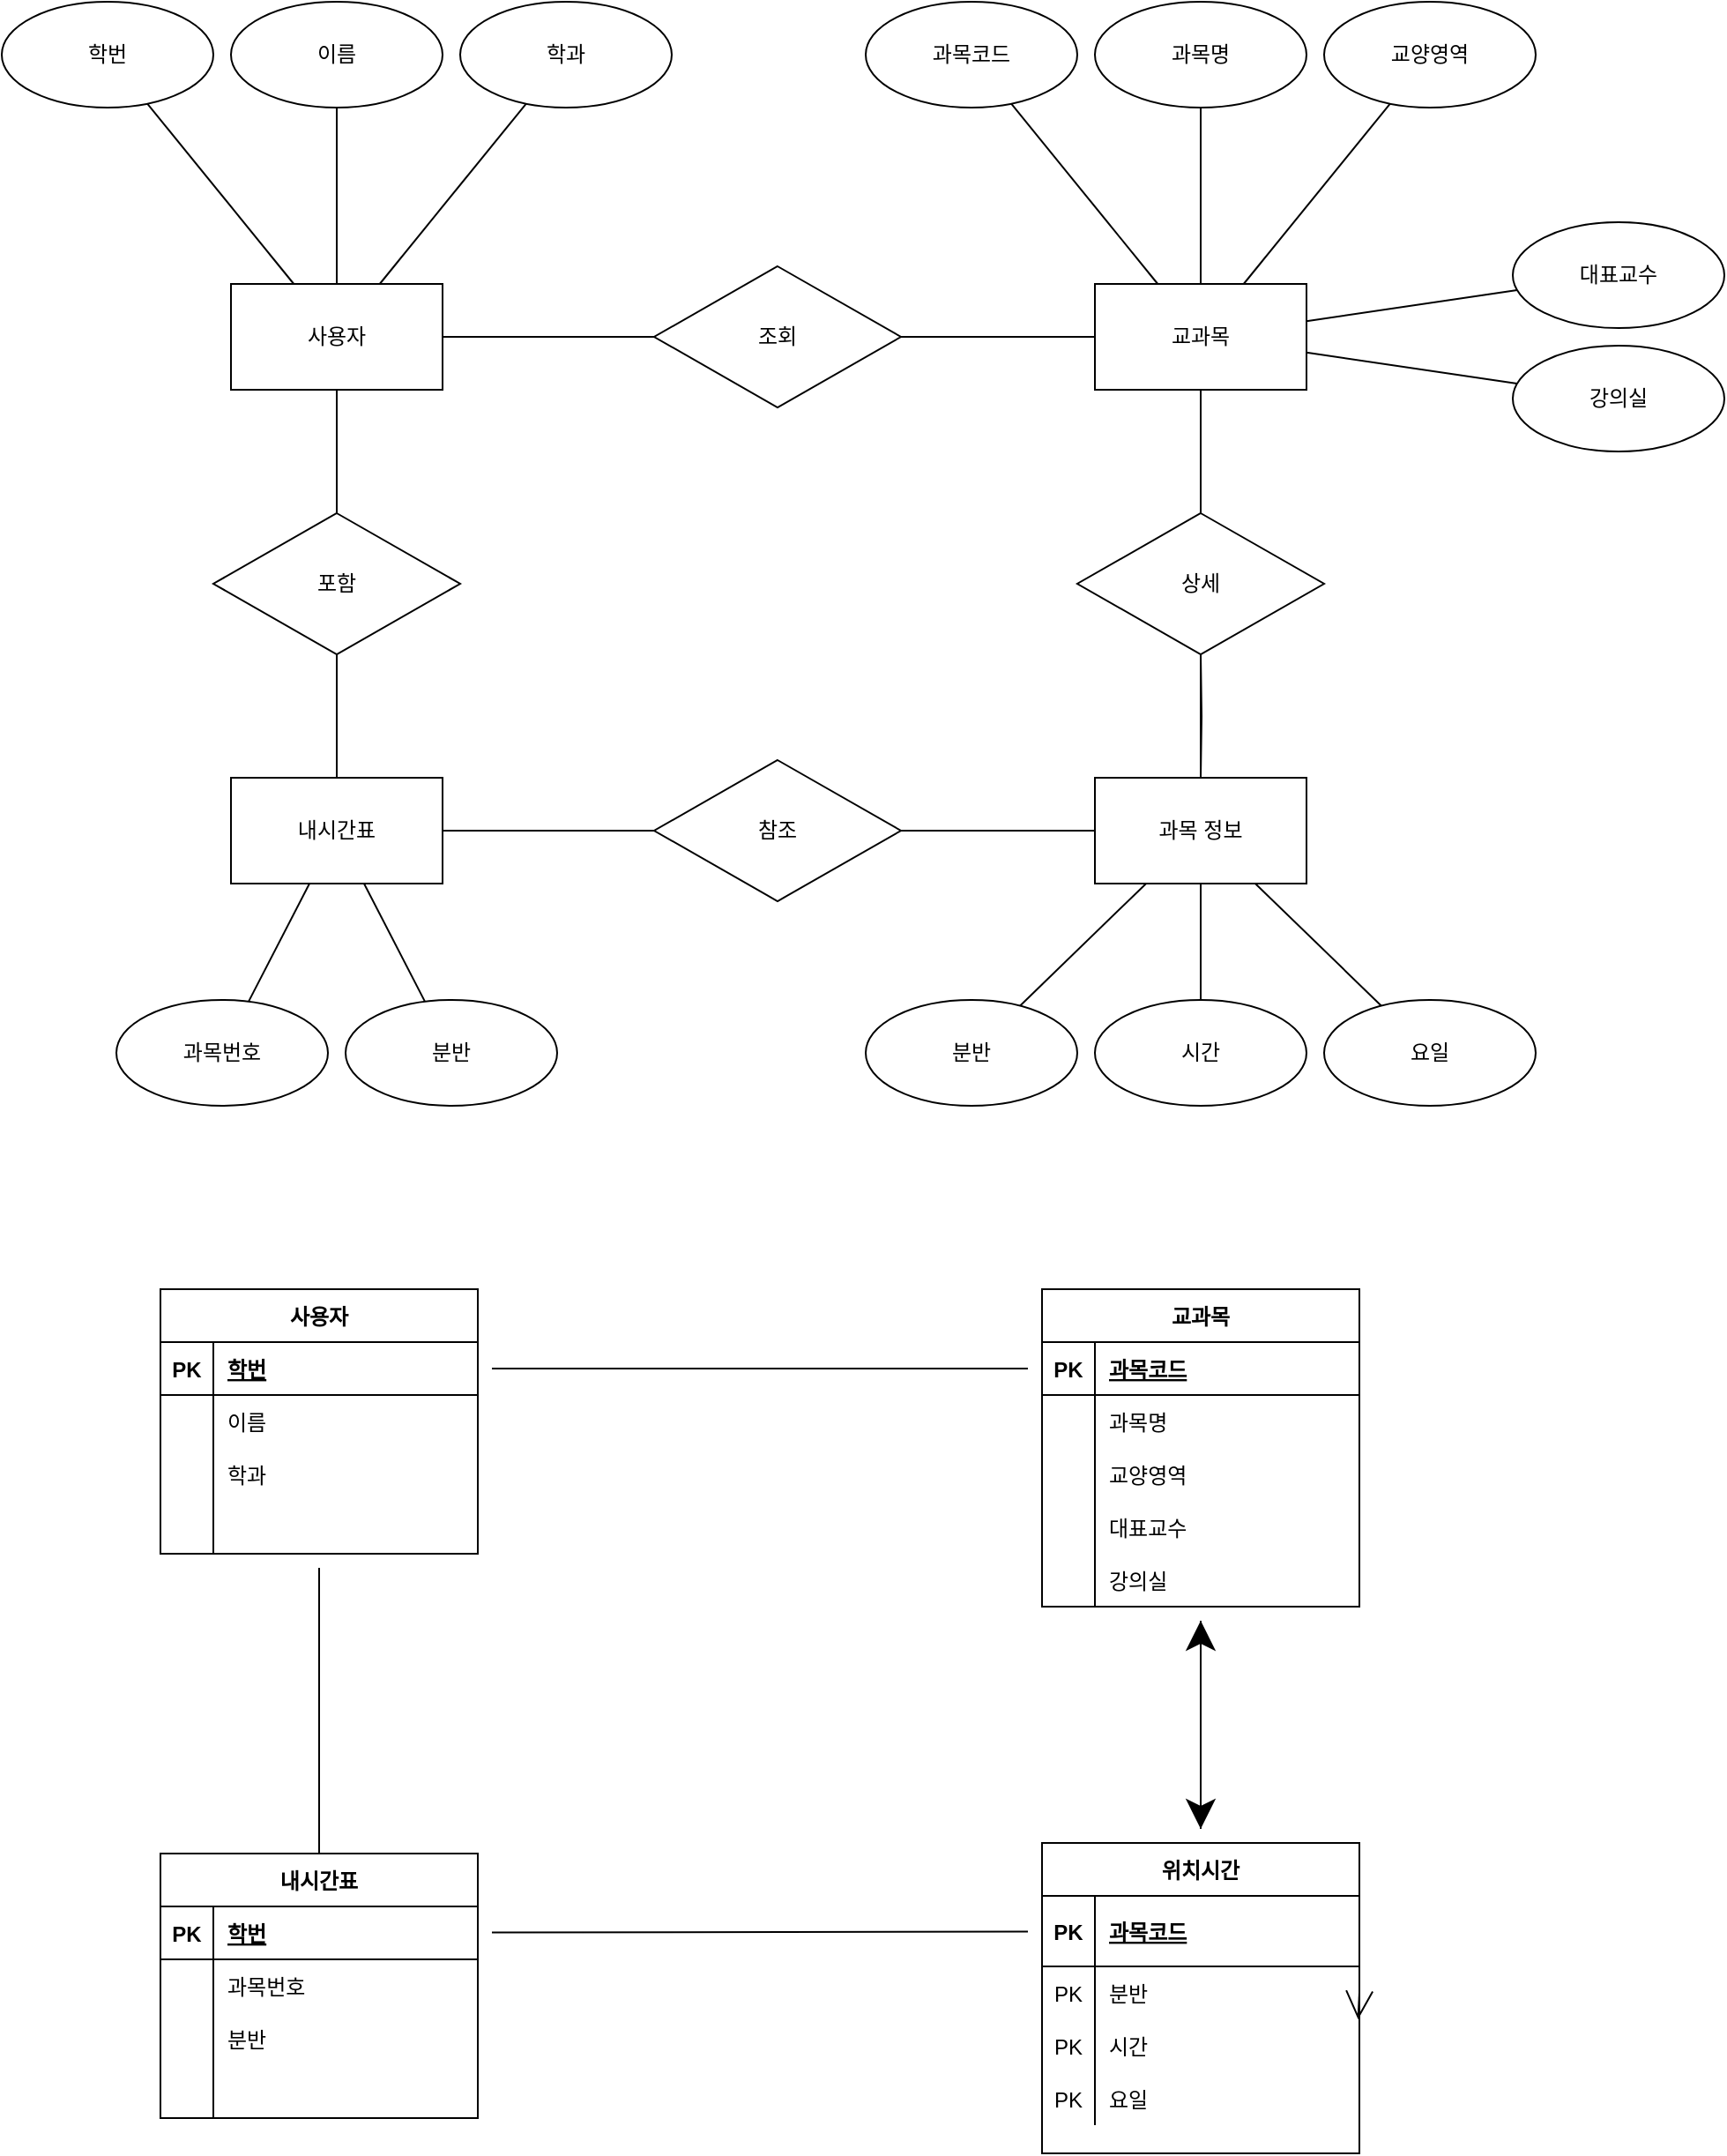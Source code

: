 <mxfile version="15.5.9" type="github">
  <diagram id="zPdTXQSxtvWJwbm5Ij7a" name="Page-1">
    <mxGraphModel dx="2080" dy="867" grid="1" gridSize="10" guides="1" tooltips="1" connect="1" arrows="1" fold="1" page="1" pageScale="1" pageWidth="827" pageHeight="1169" math="0" shadow="0">
      <root>
        <mxCell id="0" />
        <mxCell id="1" parent="0" />
        <mxCell id="sXd-7HuucVghBjIRTJ-X-19" value="" style="rounded=0;orthogonalLoop=1;jettySize=auto;html=1;endArrow=none;endFill=0;" parent="1" source="sXd-7HuucVghBjIRTJ-X-52" target="sXd-7HuucVghBjIRTJ-X-18" edge="1">
          <mxGeometry relative="1" as="geometry">
            <mxPoint x="20.886" y="930" as="sourcePoint" />
          </mxGeometry>
        </mxCell>
        <mxCell id="sXd-7HuucVghBjIRTJ-X-38" value="" style="edgeStyle=none;rounded=0;orthogonalLoop=1;jettySize=auto;html=1;endArrow=none;endFill=0;" parent="1" source="n602I3BggCeAoN6OrdP3-2" target="sXd-7HuucVghBjIRTJ-X-37" edge="1">
          <mxGeometry relative="1" as="geometry">
            <mxPoint x="-40.886" y="930" as="sourcePoint" />
          </mxGeometry>
        </mxCell>
        <mxCell id="sXd-7HuucVghBjIRTJ-X-18" value="강의실" style="ellipse;whiteSpace=wrap;html=1;rounded=0;" parent="1" vertex="1">
          <mxGeometry x="827" y="345" width="120" height="60" as="geometry" />
        </mxCell>
        <mxCell id="sXd-7HuucVghBjIRTJ-X-23" value="" style="rounded=0;orthogonalLoop=1;jettySize=auto;html=1;endArrow=none;endFill=0;" parent="1" source="sXd-7HuucVghBjIRTJ-X-25" target="sXd-7HuucVghBjIRTJ-X-27" edge="1">
          <mxGeometry relative="1" as="geometry" />
        </mxCell>
        <mxCell id="sXd-7HuucVghBjIRTJ-X-24" value="" style="rounded=0;orthogonalLoop=1;jettySize=auto;html=1;endArrow=none;endFill=0;" parent="1" source="sXd-7HuucVghBjIRTJ-X-25" target="sXd-7HuucVghBjIRTJ-X-28" edge="1">
          <mxGeometry relative="1" as="geometry" />
        </mxCell>
        <mxCell id="tTgizMeEn4zQ96cOiGHq-3" value="" style="edgeStyle=none;rounded=0;orthogonalLoop=1;jettySize=auto;html=1;strokeColor=default;endArrow=none;endFill=0;" parent="1" source="sXd-7HuucVghBjIRTJ-X-25" target="tTgizMeEn4zQ96cOiGHq-2" edge="1">
          <mxGeometry relative="1" as="geometry">
            <mxPoint x="320" y="340" as="targetPoint" />
          </mxGeometry>
        </mxCell>
        <mxCell id="n602I3BggCeAoN6OrdP3-14" style="edgeStyle=orthogonalEdgeStyle;rounded=0;orthogonalLoop=1;jettySize=auto;html=1;endArrow=none;endFill=0;" parent="1" source="sXd-7HuucVghBjIRTJ-X-25" target="n602I3BggCeAoN6OrdP3-13" edge="1">
          <mxGeometry relative="1" as="geometry" />
        </mxCell>
        <mxCell id="sXd-7HuucVghBjIRTJ-X-25" value="사용자" style="rounded=0;whiteSpace=wrap;html=1;" parent="1" vertex="1">
          <mxGeometry x="100" y="310" width="120" height="60" as="geometry" />
        </mxCell>
        <mxCell id="sXd-7HuucVghBjIRTJ-X-27" value="이름" style="ellipse;whiteSpace=wrap;html=1;rounded=0;" parent="1" vertex="1">
          <mxGeometry x="100" y="150" width="120" height="60" as="geometry" />
        </mxCell>
        <mxCell id="sXd-7HuucVghBjIRTJ-X-28" value="학번" style="ellipse;whiteSpace=wrap;html=1;rounded=0;" parent="1" vertex="1">
          <mxGeometry x="-30" y="150" width="120" height="60" as="geometry" />
        </mxCell>
        <mxCell id="sXd-7HuucVghBjIRTJ-X-37" value="요일" style="ellipse;whiteSpace=wrap;html=1;rounded=0;" parent="1" vertex="1">
          <mxGeometry x="720" y="716" width="120" height="60" as="geometry" />
        </mxCell>
        <mxCell id="n602I3BggCeAoN6OrdP3-12" style="edgeStyle=orthogonalEdgeStyle;rounded=0;orthogonalLoop=1;jettySize=auto;html=1;endArrow=none;endFill=0;" parent="1" target="n602I3BggCeAoN6OrdP3-10" edge="1">
          <mxGeometry relative="1" as="geometry">
            <mxPoint x="650" y="590" as="sourcePoint" />
          </mxGeometry>
        </mxCell>
        <mxCell id="n602I3BggCeAoN6OrdP3-27" style="edgeStyle=none;rounded=0;orthogonalLoop=1;jettySize=auto;html=1;endArrow=none;endFill=0;" parent="1" target="n602I3BggCeAoN6OrdP3-25" edge="1">
          <mxGeometry relative="1" as="geometry">
            <mxPoint x="590" y="620" as="sourcePoint" />
          </mxGeometry>
        </mxCell>
        <mxCell id="sXd-7HuucVghBjIRTJ-X-42" style="edgeStyle=none;rounded=0;orthogonalLoop=1;jettySize=auto;html=1;exitX=0.5;exitY=1;exitDx=0;exitDy=0;" parent="1" edge="1">
          <mxGeometry relative="1" as="geometry">
            <mxPoint x="650" y="650" as="sourcePoint" />
            <mxPoint x="650" y="650" as="targetPoint" />
          </mxGeometry>
        </mxCell>
        <mxCell id="sXd-7HuucVghBjIRTJ-X-46" value="" style="rounded=0;orthogonalLoop=1;jettySize=auto;html=1;endArrow=none;endFill=0;" parent="1" source="sXd-7HuucVghBjIRTJ-X-52" target="sXd-7HuucVghBjIRTJ-X-49" edge="1">
          <mxGeometry relative="1" as="geometry" />
        </mxCell>
        <mxCell id="sXd-7HuucVghBjIRTJ-X-47" value="" style="edgeStyle=none;rounded=0;orthogonalLoop=1;jettySize=auto;html=1;endArrow=none;endFill=0;" parent="1" source="sXd-7HuucVghBjIRTJ-X-52" target="sXd-7HuucVghBjIRTJ-X-50" edge="1">
          <mxGeometry relative="1" as="geometry" />
        </mxCell>
        <mxCell id="sXd-7HuucVghBjIRTJ-X-49" value="과목명" style="ellipse;whiteSpace=wrap;html=1;rounded=0;" parent="1" vertex="1">
          <mxGeometry x="590" y="150" width="120" height="60" as="geometry" />
        </mxCell>
        <mxCell id="sXd-7HuucVghBjIRTJ-X-50" value="과목코드" style="ellipse;whiteSpace=wrap;html=1;rounded=0;" parent="1" vertex="1">
          <mxGeometry x="460" y="150" width="120" height="60" as="geometry" />
        </mxCell>
        <mxCell id="Wy11WbsUkaFN-lnlZ1S_-1" style="rounded=0;orthogonalLoop=1;jettySize=auto;html=1;endArrow=none;endFill=0;" edge="1" parent="1" source="sXd-7HuucVghBjIRTJ-X-51" target="n602I3BggCeAoN6OrdP3-2">
          <mxGeometry relative="1" as="geometry" />
        </mxCell>
        <mxCell id="sXd-7HuucVghBjIRTJ-X-51" value="분반" style="ellipse;whiteSpace=wrap;html=1;rounded=0;" parent="1" vertex="1">
          <mxGeometry x="460" y="716" width="120" height="60" as="geometry" />
        </mxCell>
        <mxCell id="sXd-7HuucVghBjIRTJ-X-55" value="" style="edgeStyle=none;rounded=0;orthogonalLoop=1;jettySize=auto;html=1;endArrow=none;endFill=0;" parent="1" source="sXd-7HuucVghBjIRTJ-X-52" target="sXd-7HuucVghBjIRTJ-X-54" edge="1">
          <mxGeometry relative="1" as="geometry" />
        </mxCell>
        <mxCell id="sXd-7HuucVghBjIRTJ-X-57" value="" style="edgeStyle=none;rounded=0;orthogonalLoop=1;jettySize=auto;html=1;endArrow=none;endFill=0;" parent="1" source="sXd-7HuucVghBjIRTJ-X-52" target="sXd-7HuucVghBjIRTJ-X-56" edge="1">
          <mxGeometry relative="1" as="geometry">
            <mxPoint x="1150" y="280" as="sourcePoint" />
          </mxGeometry>
        </mxCell>
        <mxCell id="sXd-7HuucVghBjIRTJ-X-59" value="" style="edgeStyle=none;rounded=0;orthogonalLoop=1;jettySize=auto;html=1;endArrow=none;endFill=0;" parent="1" source="n602I3BggCeAoN6OrdP3-2" target="sXd-7HuucVghBjIRTJ-X-58" edge="1">
          <mxGeometry relative="1" as="geometry" />
        </mxCell>
        <mxCell id="n602I3BggCeAoN6OrdP3-6" style="edgeStyle=orthogonalEdgeStyle;rounded=0;orthogonalLoop=1;jettySize=auto;html=1;endArrow=none;endFill=0;" parent="1" source="sXd-7HuucVghBjIRTJ-X-52" target="tTgizMeEn4zQ96cOiGHq-2" edge="1">
          <mxGeometry relative="1" as="geometry" />
        </mxCell>
        <mxCell id="n602I3BggCeAoN6OrdP3-11" style="edgeStyle=orthogonalEdgeStyle;rounded=0;orthogonalLoop=1;jettySize=auto;html=1;endArrow=none;endFill=0;" parent="1" source="sXd-7HuucVghBjIRTJ-X-52" target="n602I3BggCeAoN6OrdP3-10" edge="1">
          <mxGeometry relative="1" as="geometry" />
        </mxCell>
        <mxCell id="sXd-7HuucVghBjIRTJ-X-52" value="교과목" style="rounded=0;whiteSpace=wrap;html=1;" parent="1" vertex="1">
          <mxGeometry x="590" y="310" width="120" height="60" as="geometry" />
        </mxCell>
        <mxCell id="sXd-7HuucVghBjIRTJ-X-53" style="edgeStyle=none;rounded=0;orthogonalLoop=1;jettySize=auto;html=1;exitX=0.5;exitY=1;exitDx=0;exitDy=0;" parent="1" source="sXd-7HuucVghBjIRTJ-X-52" target="sXd-7HuucVghBjIRTJ-X-52" edge="1">
          <mxGeometry relative="1" as="geometry" />
        </mxCell>
        <mxCell id="sXd-7HuucVghBjIRTJ-X-54" value="대표교수" style="ellipse;whiteSpace=wrap;html=1;rounded=0;" parent="1" vertex="1">
          <mxGeometry x="827" y="275" width="120" height="60" as="geometry" />
        </mxCell>
        <mxCell id="sXd-7HuucVghBjIRTJ-X-56" value="교양영역" style="ellipse;whiteSpace=wrap;html=1;rounded=0;" parent="1" vertex="1">
          <mxGeometry x="720" y="150" width="120" height="60" as="geometry" />
        </mxCell>
        <mxCell id="sXd-7HuucVghBjIRTJ-X-58" value="시간" style="ellipse;whiteSpace=wrap;html=1;rounded=0;" parent="1" vertex="1">
          <mxGeometry x="590" y="716" width="120" height="60" as="geometry" />
        </mxCell>
        <mxCell id="tTgizMeEn4zQ96cOiGHq-2" value="조회" style="rhombus;whiteSpace=wrap;html=1;rounded=0;" parent="1" vertex="1">
          <mxGeometry x="340" y="300" width="140" height="80" as="geometry" />
        </mxCell>
        <mxCell id="tTgizMeEn4zQ96cOiGHq-4" style="edgeStyle=none;rounded=0;orthogonalLoop=1;jettySize=auto;html=1;exitX=0;exitY=1;exitDx=0;exitDy=0;" parent="1" edge="1">
          <mxGeometry relative="1" as="geometry">
            <mxPoint x="355" y="360" as="sourcePoint" />
            <mxPoint x="355" y="360" as="targetPoint" />
          </mxGeometry>
        </mxCell>
        <mxCell id="n602I3BggCeAoN6OrdP3-8" style="edgeStyle=orthogonalEdgeStyle;rounded=0;orthogonalLoop=1;jettySize=auto;html=1;endArrow=none;endFill=0;" parent="1" source="n602I3BggCeAoN6OrdP3-2" edge="1">
          <mxGeometry relative="1" as="geometry">
            <mxPoint x="330" y="620" as="targetPoint" />
          </mxGeometry>
        </mxCell>
        <mxCell id="Wy11WbsUkaFN-lnlZ1S_-3" value="" style="edgeStyle=none;rounded=0;orthogonalLoop=1;jettySize=auto;html=1;endArrow=none;endFill=0;" edge="1" parent="1" source="n602I3BggCeAoN6OrdP3-2" target="n602I3BggCeAoN6OrdP3-10">
          <mxGeometry relative="1" as="geometry" />
        </mxCell>
        <mxCell id="n602I3BggCeAoN6OrdP3-2" value="과목 정보" style="rounded=0;whiteSpace=wrap;html=1;" parent="1" vertex="1">
          <mxGeometry x="590" y="590" width="120" height="60" as="geometry" />
        </mxCell>
        <mxCell id="n602I3BggCeAoN6OrdP3-10" value="상세" style="rhombus;whiteSpace=wrap;html=1;" parent="1" vertex="1">
          <mxGeometry x="580" y="440" width="140" height="80" as="geometry" />
        </mxCell>
        <mxCell id="n602I3BggCeAoN6OrdP3-16" style="edgeStyle=orthogonalEdgeStyle;rounded=0;orthogonalLoop=1;jettySize=auto;html=1;endArrow=none;endFill=0;" parent="1" source="n602I3BggCeAoN6OrdP3-13" target="n602I3BggCeAoN6OrdP3-15" edge="1">
          <mxGeometry relative="1" as="geometry" />
        </mxCell>
        <mxCell id="n602I3BggCeAoN6OrdP3-13" value="포함" style="rhombus;whiteSpace=wrap;html=1;" parent="1" vertex="1">
          <mxGeometry x="90" y="440" width="140" height="80" as="geometry" />
        </mxCell>
        <mxCell id="n602I3BggCeAoN6OrdP3-26" style="edgeStyle=none;rounded=0;orthogonalLoop=1;jettySize=auto;html=1;endArrow=none;endFill=0;" parent="1" source="n602I3BggCeAoN6OrdP3-15" target="n602I3BggCeAoN6OrdP3-25" edge="1">
          <mxGeometry relative="1" as="geometry" />
        </mxCell>
        <mxCell id="n602I3BggCeAoN6OrdP3-15" value="내시간표" style="rounded=0;whiteSpace=wrap;html=1;" parent="1" vertex="1">
          <mxGeometry x="100" y="590" width="120" height="60" as="geometry" />
        </mxCell>
        <mxCell id="n602I3BggCeAoN6OrdP3-22" style="rounded=0;orthogonalLoop=1;jettySize=auto;html=1;endArrow=none;endFill=0;" parent="1" source="n602I3BggCeAoN6OrdP3-18" target="n602I3BggCeAoN6OrdP3-15" edge="1">
          <mxGeometry relative="1" as="geometry" />
        </mxCell>
        <mxCell id="n602I3BggCeAoN6OrdP3-18" value="과목번호" style="ellipse;whiteSpace=wrap;html=1;rounded=0;" parent="1" vertex="1">
          <mxGeometry x="35" y="716" width="120" height="60" as="geometry" />
        </mxCell>
        <mxCell id="n602I3BggCeAoN6OrdP3-24" style="rounded=0;orthogonalLoop=1;jettySize=auto;html=1;endArrow=none;endFill=0;" parent="1" source="n602I3BggCeAoN6OrdP3-19" target="n602I3BggCeAoN6OrdP3-15" edge="1">
          <mxGeometry relative="1" as="geometry" />
        </mxCell>
        <mxCell id="n602I3BggCeAoN6OrdP3-19" value="분반" style="ellipse;whiteSpace=wrap;html=1;rounded=0;" parent="1" vertex="1">
          <mxGeometry x="165" y="716" width="120" height="60" as="geometry" />
        </mxCell>
        <mxCell id="n602I3BggCeAoN6OrdP3-25" value="참조" style="rhombus;whiteSpace=wrap;html=1;" parent="1" vertex="1">
          <mxGeometry x="340" y="580" width="140" height="80" as="geometry" />
        </mxCell>
        <mxCell id="-dSLa1rwAepEpXLy1jkg-100" value="사용자" style="shape=table;startSize=30;container=1;collapsible=1;childLayout=tableLayout;fixedRows=1;rowLines=0;fontStyle=1;align=center;resizeLast=1;hachureGap=4;pointerEvents=0;" parent="1" vertex="1">
          <mxGeometry x="60" y="880" width="180" height="150" as="geometry" />
        </mxCell>
        <mxCell id="-dSLa1rwAepEpXLy1jkg-101" value="" style="shape=partialRectangle;collapsible=0;dropTarget=0;pointerEvents=0;fillColor=none;top=0;left=0;bottom=1;right=0;points=[[0,0.5],[1,0.5]];portConstraint=eastwest;" parent="-dSLa1rwAepEpXLy1jkg-100" vertex="1">
          <mxGeometry y="30" width="180" height="30" as="geometry" />
        </mxCell>
        <mxCell id="-dSLa1rwAepEpXLy1jkg-102" value="PK" style="shape=partialRectangle;connectable=0;fillColor=none;top=0;left=0;bottom=0;right=0;fontStyle=1;overflow=hidden;" parent="-dSLa1rwAepEpXLy1jkg-101" vertex="1">
          <mxGeometry width="30" height="30" as="geometry">
            <mxRectangle width="30" height="30" as="alternateBounds" />
          </mxGeometry>
        </mxCell>
        <mxCell id="-dSLa1rwAepEpXLy1jkg-103" value="학번" style="shape=partialRectangle;connectable=0;fillColor=none;top=0;left=0;bottom=0;right=0;align=left;spacingLeft=6;fontStyle=5;overflow=hidden;" parent="-dSLa1rwAepEpXLy1jkg-101" vertex="1">
          <mxGeometry x="30" width="150" height="30" as="geometry">
            <mxRectangle width="150" height="30" as="alternateBounds" />
          </mxGeometry>
        </mxCell>
        <mxCell id="-dSLa1rwAepEpXLy1jkg-104" value="" style="shape=partialRectangle;collapsible=0;dropTarget=0;pointerEvents=0;fillColor=none;top=0;left=0;bottom=0;right=0;points=[[0,0.5],[1,0.5]];portConstraint=eastwest;" parent="-dSLa1rwAepEpXLy1jkg-100" vertex="1">
          <mxGeometry y="60" width="180" height="30" as="geometry" />
        </mxCell>
        <mxCell id="-dSLa1rwAepEpXLy1jkg-105" value="" style="shape=partialRectangle;connectable=0;fillColor=none;top=0;left=0;bottom=0;right=0;editable=1;overflow=hidden;" parent="-dSLa1rwAepEpXLy1jkg-104" vertex="1">
          <mxGeometry width="30" height="30" as="geometry">
            <mxRectangle width="30" height="30" as="alternateBounds" />
          </mxGeometry>
        </mxCell>
        <mxCell id="-dSLa1rwAepEpXLy1jkg-106" value="이름" style="shape=partialRectangle;connectable=0;fillColor=none;top=0;left=0;bottom=0;right=0;align=left;spacingLeft=6;overflow=hidden;" parent="-dSLa1rwAepEpXLy1jkg-104" vertex="1">
          <mxGeometry x="30" width="150" height="30" as="geometry">
            <mxRectangle width="150" height="30" as="alternateBounds" />
          </mxGeometry>
        </mxCell>
        <mxCell id="-dSLa1rwAepEpXLy1jkg-107" value="" style="shape=partialRectangle;collapsible=0;dropTarget=0;pointerEvents=0;fillColor=none;top=0;left=0;bottom=0;right=0;points=[[0,0.5],[1,0.5]];portConstraint=eastwest;" parent="-dSLa1rwAepEpXLy1jkg-100" vertex="1">
          <mxGeometry y="90" width="180" height="30" as="geometry" />
        </mxCell>
        <mxCell id="-dSLa1rwAepEpXLy1jkg-108" value="" style="shape=partialRectangle;connectable=0;fillColor=none;top=0;left=0;bottom=0;right=0;editable=1;overflow=hidden;" parent="-dSLa1rwAepEpXLy1jkg-107" vertex="1">
          <mxGeometry width="30" height="30" as="geometry">
            <mxRectangle width="30" height="30" as="alternateBounds" />
          </mxGeometry>
        </mxCell>
        <mxCell id="-dSLa1rwAepEpXLy1jkg-109" value="학과" style="shape=partialRectangle;connectable=0;fillColor=none;top=0;left=0;bottom=0;right=0;align=left;spacingLeft=6;overflow=hidden;" parent="-dSLa1rwAepEpXLy1jkg-107" vertex="1">
          <mxGeometry x="30" width="150" height="30" as="geometry">
            <mxRectangle width="150" height="30" as="alternateBounds" />
          </mxGeometry>
        </mxCell>
        <mxCell id="-dSLa1rwAepEpXLy1jkg-110" value="" style="shape=partialRectangle;collapsible=0;dropTarget=0;pointerEvents=0;fillColor=none;top=0;left=0;bottom=0;right=0;points=[[0,0.5],[1,0.5]];portConstraint=eastwest;" parent="-dSLa1rwAepEpXLy1jkg-100" vertex="1">
          <mxGeometry y="120" width="180" height="30" as="geometry" />
        </mxCell>
        <mxCell id="-dSLa1rwAepEpXLy1jkg-111" value="" style="shape=partialRectangle;connectable=0;fillColor=none;top=0;left=0;bottom=0;right=0;editable=1;overflow=hidden;" parent="-dSLa1rwAepEpXLy1jkg-110" vertex="1">
          <mxGeometry width="30" height="30" as="geometry">
            <mxRectangle width="30" height="30" as="alternateBounds" />
          </mxGeometry>
        </mxCell>
        <mxCell id="-dSLa1rwAepEpXLy1jkg-112" value="" style="shape=partialRectangle;connectable=0;fillColor=none;top=0;left=0;bottom=0;right=0;align=left;spacingLeft=6;overflow=hidden;" parent="-dSLa1rwAepEpXLy1jkg-110" vertex="1">
          <mxGeometry x="30" width="150" height="30" as="geometry">
            <mxRectangle width="150" height="30" as="alternateBounds" />
          </mxGeometry>
        </mxCell>
        <mxCell id="-dSLa1rwAepEpXLy1jkg-113" value="학과" style="ellipse;whiteSpace=wrap;html=1;rounded=0;" parent="1" vertex="1">
          <mxGeometry x="230" y="150" width="120" height="60" as="geometry" />
        </mxCell>
        <mxCell id="-dSLa1rwAepEpXLy1jkg-115" value="" style="rounded=0;orthogonalLoop=1;jettySize=auto;html=1;endArrow=none;endFill=0;" parent="1" source="sXd-7HuucVghBjIRTJ-X-25" target="-dSLa1rwAepEpXLy1jkg-113" edge="1">
          <mxGeometry relative="1" as="geometry">
            <mxPoint x="239.998" y="340.6" as="sourcePoint" />
            <mxPoint x="280.866" y="240.0" as="targetPoint" />
          </mxGeometry>
        </mxCell>
        <mxCell id="-dSLa1rwAepEpXLy1jkg-116" value="교과목" style="shape=table;startSize=30;container=1;collapsible=1;childLayout=tableLayout;fixedRows=1;rowLines=0;fontStyle=1;align=center;resizeLast=1;hachureGap=4;pointerEvents=0;" parent="1" vertex="1">
          <mxGeometry x="560" y="880" width="180" height="180" as="geometry" />
        </mxCell>
        <mxCell id="-dSLa1rwAepEpXLy1jkg-117" value="" style="shape=partialRectangle;collapsible=0;dropTarget=0;pointerEvents=0;fillColor=none;top=0;left=0;bottom=1;right=0;points=[[0,0.5],[1,0.5]];portConstraint=eastwest;" parent="-dSLa1rwAepEpXLy1jkg-116" vertex="1">
          <mxGeometry y="30" width="180" height="30" as="geometry" />
        </mxCell>
        <mxCell id="-dSLa1rwAepEpXLy1jkg-118" value="PK" style="shape=partialRectangle;connectable=0;fillColor=none;top=0;left=0;bottom=0;right=0;fontStyle=1;overflow=hidden;" parent="-dSLa1rwAepEpXLy1jkg-117" vertex="1">
          <mxGeometry width="30" height="30" as="geometry">
            <mxRectangle width="30" height="30" as="alternateBounds" />
          </mxGeometry>
        </mxCell>
        <mxCell id="-dSLa1rwAepEpXLy1jkg-119" value="과목코드" style="shape=partialRectangle;connectable=0;fillColor=none;top=0;left=0;bottom=0;right=0;align=left;spacingLeft=6;fontStyle=5;overflow=hidden;" parent="-dSLa1rwAepEpXLy1jkg-117" vertex="1">
          <mxGeometry x="30" width="150" height="30" as="geometry">
            <mxRectangle width="150" height="30" as="alternateBounds" />
          </mxGeometry>
        </mxCell>
        <mxCell id="-dSLa1rwAepEpXLy1jkg-187" value="" style="shape=partialRectangle;collapsible=0;dropTarget=0;pointerEvents=0;fillColor=none;top=0;left=0;bottom=0;right=0;points=[[0,0.5],[1,0.5]];portConstraint=eastwest;" parent="-dSLa1rwAepEpXLy1jkg-116" vertex="1">
          <mxGeometry y="60" width="180" height="30" as="geometry" />
        </mxCell>
        <mxCell id="-dSLa1rwAepEpXLy1jkg-188" value="" style="shape=partialRectangle;connectable=0;fillColor=none;top=0;left=0;bottom=0;right=0;editable=1;overflow=hidden;" parent="-dSLa1rwAepEpXLy1jkg-187" vertex="1">
          <mxGeometry width="30" height="30" as="geometry">
            <mxRectangle width="30" height="30" as="alternateBounds" />
          </mxGeometry>
        </mxCell>
        <mxCell id="-dSLa1rwAepEpXLy1jkg-189" value="과목명" style="shape=partialRectangle;connectable=0;fillColor=none;top=0;left=0;bottom=0;right=0;align=left;spacingLeft=6;overflow=hidden;" parent="-dSLa1rwAepEpXLy1jkg-187" vertex="1">
          <mxGeometry x="30" width="150" height="30" as="geometry">
            <mxRectangle width="150" height="30" as="alternateBounds" />
          </mxGeometry>
        </mxCell>
        <mxCell id="-dSLa1rwAepEpXLy1jkg-120" value="" style="shape=partialRectangle;collapsible=0;dropTarget=0;pointerEvents=0;fillColor=none;top=0;left=0;bottom=0;right=0;points=[[0,0.5],[1,0.5]];portConstraint=eastwest;" parent="-dSLa1rwAepEpXLy1jkg-116" vertex="1">
          <mxGeometry y="90" width="180" height="30" as="geometry" />
        </mxCell>
        <mxCell id="-dSLa1rwAepEpXLy1jkg-121" value="" style="shape=partialRectangle;connectable=0;fillColor=none;top=0;left=0;bottom=0;right=0;editable=1;overflow=hidden;" parent="-dSLa1rwAepEpXLy1jkg-120" vertex="1">
          <mxGeometry width="30" height="30" as="geometry">
            <mxRectangle width="30" height="30" as="alternateBounds" />
          </mxGeometry>
        </mxCell>
        <mxCell id="-dSLa1rwAepEpXLy1jkg-122" value="교양영역" style="shape=partialRectangle;connectable=0;fillColor=none;top=0;left=0;bottom=0;right=0;align=left;spacingLeft=6;overflow=hidden;" parent="-dSLa1rwAepEpXLy1jkg-120" vertex="1">
          <mxGeometry x="30" width="150" height="30" as="geometry">
            <mxRectangle width="150" height="30" as="alternateBounds" />
          </mxGeometry>
        </mxCell>
        <mxCell id="-dSLa1rwAepEpXLy1jkg-123" value="" style="shape=partialRectangle;collapsible=0;dropTarget=0;pointerEvents=0;fillColor=none;top=0;left=0;bottom=0;right=0;points=[[0,0.5],[1,0.5]];portConstraint=eastwest;" parent="-dSLa1rwAepEpXLy1jkg-116" vertex="1">
          <mxGeometry y="120" width="180" height="30" as="geometry" />
        </mxCell>
        <mxCell id="-dSLa1rwAepEpXLy1jkg-124" value="" style="shape=partialRectangle;connectable=0;fillColor=none;top=0;left=0;bottom=0;right=0;editable=1;overflow=hidden;" parent="-dSLa1rwAepEpXLy1jkg-123" vertex="1">
          <mxGeometry width="30" height="30" as="geometry">
            <mxRectangle width="30" height="30" as="alternateBounds" />
          </mxGeometry>
        </mxCell>
        <mxCell id="-dSLa1rwAepEpXLy1jkg-125" value="대표교수" style="shape=partialRectangle;connectable=0;fillColor=none;top=0;left=0;bottom=0;right=0;align=left;spacingLeft=6;overflow=hidden;" parent="-dSLa1rwAepEpXLy1jkg-123" vertex="1">
          <mxGeometry x="30" width="150" height="30" as="geometry">
            <mxRectangle width="150" height="30" as="alternateBounds" />
          </mxGeometry>
        </mxCell>
        <mxCell id="-dSLa1rwAepEpXLy1jkg-126" value="" style="shape=partialRectangle;collapsible=0;dropTarget=0;pointerEvents=0;fillColor=none;top=0;left=0;bottom=0;right=0;points=[[0,0.5],[1,0.5]];portConstraint=eastwest;" parent="-dSLa1rwAepEpXLy1jkg-116" vertex="1">
          <mxGeometry y="150" width="180" height="30" as="geometry" />
        </mxCell>
        <mxCell id="-dSLa1rwAepEpXLy1jkg-127" value="" style="shape=partialRectangle;connectable=0;fillColor=none;top=0;left=0;bottom=0;right=0;editable=1;overflow=hidden;" parent="-dSLa1rwAepEpXLy1jkg-126" vertex="1">
          <mxGeometry width="30" height="30" as="geometry">
            <mxRectangle width="30" height="30" as="alternateBounds" />
          </mxGeometry>
        </mxCell>
        <mxCell id="-dSLa1rwAepEpXLy1jkg-128" value="강의실" style="shape=partialRectangle;connectable=0;fillColor=none;top=0;left=0;bottom=0;right=0;align=left;spacingLeft=6;overflow=hidden;" parent="-dSLa1rwAepEpXLy1jkg-126" vertex="1">
          <mxGeometry x="30" width="150" height="30" as="geometry">
            <mxRectangle width="150" height="30" as="alternateBounds" />
          </mxGeometry>
        </mxCell>
        <mxCell id="-dSLa1rwAepEpXLy1jkg-156" value="내시간표" style="shape=table;startSize=30;container=1;collapsible=1;childLayout=tableLayout;fixedRows=1;rowLines=0;fontStyle=1;align=center;resizeLast=1;hachureGap=4;pointerEvents=0;" parent="1" vertex="1">
          <mxGeometry x="60" y="1200" width="180" height="150" as="geometry" />
        </mxCell>
        <mxCell id="-dSLa1rwAepEpXLy1jkg-157" value="" style="shape=partialRectangle;collapsible=0;dropTarget=0;pointerEvents=0;fillColor=none;top=0;left=0;bottom=1;right=0;points=[[0,0.5],[1,0.5]];portConstraint=eastwest;" parent="-dSLa1rwAepEpXLy1jkg-156" vertex="1">
          <mxGeometry y="30" width="180" height="30" as="geometry" />
        </mxCell>
        <mxCell id="-dSLa1rwAepEpXLy1jkg-158" value="PK" style="shape=partialRectangle;connectable=0;fillColor=none;top=0;left=0;bottom=0;right=0;fontStyle=1;overflow=hidden;" parent="-dSLa1rwAepEpXLy1jkg-157" vertex="1">
          <mxGeometry width="30" height="30" as="geometry">
            <mxRectangle width="30" height="30" as="alternateBounds" />
          </mxGeometry>
        </mxCell>
        <mxCell id="-dSLa1rwAepEpXLy1jkg-159" value="학번" style="shape=partialRectangle;connectable=0;fillColor=none;top=0;left=0;bottom=0;right=0;align=left;spacingLeft=6;fontStyle=5;overflow=hidden;" parent="-dSLa1rwAepEpXLy1jkg-157" vertex="1">
          <mxGeometry x="30" width="150" height="30" as="geometry">
            <mxRectangle width="150" height="30" as="alternateBounds" />
          </mxGeometry>
        </mxCell>
        <mxCell id="-dSLa1rwAepEpXLy1jkg-160" value="" style="shape=partialRectangle;collapsible=0;dropTarget=0;pointerEvents=0;fillColor=none;top=0;left=0;bottom=0;right=0;points=[[0,0.5],[1,0.5]];portConstraint=eastwest;" parent="-dSLa1rwAepEpXLy1jkg-156" vertex="1">
          <mxGeometry y="60" width="180" height="30" as="geometry" />
        </mxCell>
        <mxCell id="-dSLa1rwAepEpXLy1jkg-161" value="" style="shape=partialRectangle;connectable=0;fillColor=none;top=0;left=0;bottom=0;right=0;editable=1;overflow=hidden;" parent="-dSLa1rwAepEpXLy1jkg-160" vertex="1">
          <mxGeometry width="30" height="30" as="geometry">
            <mxRectangle width="30" height="30" as="alternateBounds" />
          </mxGeometry>
        </mxCell>
        <mxCell id="-dSLa1rwAepEpXLy1jkg-162" value="과목번호" style="shape=partialRectangle;connectable=0;fillColor=none;top=0;left=0;bottom=0;right=0;align=left;spacingLeft=6;overflow=hidden;" parent="-dSLa1rwAepEpXLy1jkg-160" vertex="1">
          <mxGeometry x="30" width="150" height="30" as="geometry">
            <mxRectangle width="150" height="30" as="alternateBounds" />
          </mxGeometry>
        </mxCell>
        <mxCell id="-dSLa1rwAepEpXLy1jkg-163" value="" style="shape=partialRectangle;collapsible=0;dropTarget=0;pointerEvents=0;fillColor=none;top=0;left=0;bottom=0;right=0;points=[[0,0.5],[1,0.5]];portConstraint=eastwest;" parent="-dSLa1rwAepEpXLy1jkg-156" vertex="1">
          <mxGeometry y="90" width="180" height="30" as="geometry" />
        </mxCell>
        <mxCell id="-dSLa1rwAepEpXLy1jkg-164" value="" style="shape=partialRectangle;connectable=0;fillColor=none;top=0;left=0;bottom=0;right=0;editable=1;overflow=hidden;" parent="-dSLa1rwAepEpXLy1jkg-163" vertex="1">
          <mxGeometry width="30" height="30" as="geometry">
            <mxRectangle width="30" height="30" as="alternateBounds" />
          </mxGeometry>
        </mxCell>
        <mxCell id="-dSLa1rwAepEpXLy1jkg-165" value="분반" style="shape=partialRectangle;connectable=0;fillColor=none;top=0;left=0;bottom=0;right=0;align=left;spacingLeft=6;overflow=hidden;" parent="-dSLa1rwAepEpXLy1jkg-163" vertex="1">
          <mxGeometry x="30" width="150" height="30" as="geometry">
            <mxRectangle width="150" height="30" as="alternateBounds" />
          </mxGeometry>
        </mxCell>
        <mxCell id="-dSLa1rwAepEpXLy1jkg-166" value="" style="shape=partialRectangle;collapsible=0;dropTarget=0;pointerEvents=0;fillColor=none;top=0;left=0;bottom=0;right=0;points=[[0,0.5],[1,0.5]];portConstraint=eastwest;" parent="-dSLa1rwAepEpXLy1jkg-156" vertex="1">
          <mxGeometry y="120" width="180" height="30" as="geometry" />
        </mxCell>
        <mxCell id="-dSLa1rwAepEpXLy1jkg-167" value="" style="shape=partialRectangle;connectable=0;fillColor=none;top=0;left=0;bottom=0;right=0;editable=1;overflow=hidden;" parent="-dSLa1rwAepEpXLy1jkg-166" vertex="1">
          <mxGeometry width="30" height="30" as="geometry">
            <mxRectangle width="30" height="30" as="alternateBounds" />
          </mxGeometry>
        </mxCell>
        <mxCell id="-dSLa1rwAepEpXLy1jkg-168" value="" style="shape=partialRectangle;connectable=0;fillColor=none;top=0;left=0;bottom=0;right=0;align=left;spacingLeft=6;overflow=hidden;" parent="-dSLa1rwAepEpXLy1jkg-166" vertex="1">
          <mxGeometry x="30" width="150" height="30" as="geometry">
            <mxRectangle width="150" height="30" as="alternateBounds" />
          </mxGeometry>
        </mxCell>
        <mxCell id="-dSLa1rwAepEpXLy1jkg-195" style="edgeStyle=none;curved=1;rounded=0;orthogonalLoop=1;jettySize=auto;html=1;endArrow=classic;endFill=1;startSize=14;endSize=14;sourcePerimeterSpacing=8;targetPerimeterSpacing=8;" parent="1" source="-dSLa1rwAepEpXLy1jkg-171" target="-dSLa1rwAepEpXLy1jkg-126" edge="1">
          <mxGeometry relative="1" as="geometry" />
        </mxCell>
        <mxCell id="-dSLa1rwAepEpXLy1jkg-171" value="위치시간" style="shape=table;startSize=30;container=1;collapsible=1;childLayout=tableLayout;fixedRows=1;rowLines=0;fontStyle=1;align=center;resizeLast=1;hachureGap=4;pointerEvents=0;strokeColor=default;" parent="1" vertex="1">
          <mxGeometry x="560" y="1194" width="180" height="176" as="geometry" />
        </mxCell>
        <mxCell id="-dSLa1rwAepEpXLy1jkg-172" value="" style="shape=partialRectangle;collapsible=0;dropTarget=0;pointerEvents=0;fillColor=none;top=0;left=0;bottom=1;right=0;points=[[0,0.5],[1,0.5]];portConstraint=eastwest;" parent="-dSLa1rwAepEpXLy1jkg-171" vertex="1">
          <mxGeometry y="30" width="180" height="40" as="geometry" />
        </mxCell>
        <mxCell id="-dSLa1rwAepEpXLy1jkg-173" value="PK" style="shape=partialRectangle;connectable=0;fillColor=none;top=0;left=0;bottom=0;right=0;fontStyle=1;overflow=hidden;" parent="-dSLa1rwAepEpXLy1jkg-172" vertex="1">
          <mxGeometry width="30" height="40" as="geometry">
            <mxRectangle width="30" height="40" as="alternateBounds" />
          </mxGeometry>
        </mxCell>
        <mxCell id="-dSLa1rwAepEpXLy1jkg-174" value="과목코드" style="shape=partialRectangle;connectable=0;fillColor=none;top=0;left=0;bottom=0;right=0;align=left;spacingLeft=6;fontStyle=5;overflow=hidden;" parent="-dSLa1rwAepEpXLy1jkg-172" vertex="1">
          <mxGeometry x="30" width="150" height="40" as="geometry">
            <mxRectangle width="150" height="40" as="alternateBounds" />
          </mxGeometry>
        </mxCell>
        <mxCell id="-dSLa1rwAepEpXLy1jkg-184" style="edgeStyle=none;curved=1;rounded=0;orthogonalLoop=1;jettySize=auto;html=1;exitX=1;exitY=0.5;exitDx=0;exitDy=0;entryX=0.996;entryY=0;entryDx=0;entryDy=0;entryPerimeter=0;endArrow=open;startSize=14;endSize=14;sourcePerimeterSpacing=8;targetPerimeterSpacing=8;" parent="-dSLa1rwAepEpXLy1jkg-171" source="-dSLa1rwAepEpXLy1jkg-175" target="-dSLa1rwAepEpXLy1jkg-178" edge="1">
          <mxGeometry relative="1" as="geometry" />
        </mxCell>
        <mxCell id="-dSLa1rwAepEpXLy1jkg-175" value="" style="shape=partialRectangle;collapsible=0;dropTarget=0;pointerEvents=0;fillColor=none;top=0;left=0;bottom=0;right=0;points=[[0,0.5],[1,0.5]];portConstraint=eastwest;" parent="-dSLa1rwAepEpXLy1jkg-171" vertex="1">
          <mxGeometry y="70" width="180" height="30" as="geometry" />
        </mxCell>
        <mxCell id="-dSLa1rwAepEpXLy1jkg-176" value="PK" style="shape=partialRectangle;connectable=0;fillColor=none;top=0;left=0;bottom=0;right=0;editable=1;overflow=hidden;" parent="-dSLa1rwAepEpXLy1jkg-175" vertex="1">
          <mxGeometry width="30" height="30" as="geometry">
            <mxRectangle width="30" height="30" as="alternateBounds" />
          </mxGeometry>
        </mxCell>
        <mxCell id="-dSLa1rwAepEpXLy1jkg-177" value="분반" style="shape=partialRectangle;connectable=0;fillColor=none;top=0;left=0;bottom=0;right=0;align=left;spacingLeft=6;overflow=hidden;" parent="-dSLa1rwAepEpXLy1jkg-175" vertex="1">
          <mxGeometry x="30" width="150" height="30" as="geometry">
            <mxRectangle width="150" height="30" as="alternateBounds" />
          </mxGeometry>
        </mxCell>
        <mxCell id="-dSLa1rwAepEpXLy1jkg-178" value="" style="shape=partialRectangle;collapsible=0;dropTarget=0;pointerEvents=0;fillColor=none;top=0;left=0;bottom=0;right=0;points=[[0,0.5],[1,0.5]];portConstraint=eastwest;" parent="-dSLa1rwAepEpXLy1jkg-171" vertex="1">
          <mxGeometry y="100" width="180" height="30" as="geometry" />
        </mxCell>
        <mxCell id="-dSLa1rwAepEpXLy1jkg-179" value="PK" style="shape=partialRectangle;connectable=0;fillColor=none;top=0;left=0;bottom=0;right=0;editable=1;overflow=hidden;" parent="-dSLa1rwAepEpXLy1jkg-178" vertex="1">
          <mxGeometry width="30" height="30" as="geometry">
            <mxRectangle width="30" height="30" as="alternateBounds" />
          </mxGeometry>
        </mxCell>
        <mxCell id="-dSLa1rwAepEpXLy1jkg-180" value="시간" style="shape=partialRectangle;connectable=0;fillColor=none;top=0;left=0;bottom=0;right=0;align=left;spacingLeft=6;overflow=hidden;" parent="-dSLa1rwAepEpXLy1jkg-178" vertex="1">
          <mxGeometry x="30" width="150" height="30" as="geometry">
            <mxRectangle width="150" height="30" as="alternateBounds" />
          </mxGeometry>
        </mxCell>
        <mxCell id="-dSLa1rwAepEpXLy1jkg-181" value="" style="shape=partialRectangle;collapsible=0;dropTarget=0;pointerEvents=0;fillColor=none;top=0;left=0;bottom=0;right=0;points=[[0,0.5],[1,0.5]];portConstraint=eastwest;" parent="-dSLa1rwAepEpXLy1jkg-171" vertex="1">
          <mxGeometry y="130" width="180" height="30" as="geometry" />
        </mxCell>
        <mxCell id="-dSLa1rwAepEpXLy1jkg-182" value="PK" style="shape=partialRectangle;connectable=0;fillColor=none;top=0;left=0;bottom=0;right=0;editable=1;overflow=hidden;" parent="-dSLa1rwAepEpXLy1jkg-181" vertex="1">
          <mxGeometry width="30" height="30" as="geometry">
            <mxRectangle width="30" height="30" as="alternateBounds" />
          </mxGeometry>
        </mxCell>
        <mxCell id="-dSLa1rwAepEpXLy1jkg-183" value="요일" style="shape=partialRectangle;connectable=0;fillColor=none;top=0;left=0;bottom=0;right=0;align=left;spacingLeft=6;overflow=hidden;" parent="-dSLa1rwAepEpXLy1jkg-181" vertex="1">
          <mxGeometry x="30" width="150" height="30" as="geometry">
            <mxRectangle width="150" height="30" as="alternateBounds" />
          </mxGeometry>
        </mxCell>
        <mxCell id="-dSLa1rwAepEpXLy1jkg-185" style="edgeStyle=none;curved=1;rounded=0;orthogonalLoop=1;jettySize=auto;html=1;endArrow=open;startSize=14;endSize=14;sourcePerimeterSpacing=8;targetPerimeterSpacing=8;strokeColor=none;" parent="1" source="-dSLa1rwAepEpXLy1jkg-104" target="-dSLa1rwAepEpXLy1jkg-116" edge="1">
          <mxGeometry relative="1" as="geometry" />
        </mxCell>
        <mxCell id="-dSLa1rwAepEpXLy1jkg-191" style="edgeStyle=none;curved=1;rounded=0;orthogonalLoop=1;jettySize=auto;html=1;endArrow=none;startSize=14;endSize=14;sourcePerimeterSpacing=8;targetPerimeterSpacing=8;endFill=0;" parent="1" source="-dSLa1rwAepEpXLy1jkg-101" target="-dSLa1rwAepEpXLy1jkg-117" edge="1">
          <mxGeometry relative="1" as="geometry" />
        </mxCell>
        <mxCell id="-dSLa1rwAepEpXLy1jkg-194" style="edgeStyle=none;curved=1;rounded=0;orthogonalLoop=1;jettySize=auto;html=1;endArrow=classic;endFill=1;startSize=14;endSize=14;sourcePerimeterSpacing=8;targetPerimeterSpacing=8;" parent="1" source="-dSLa1rwAepEpXLy1jkg-126" target="-dSLa1rwAepEpXLy1jkg-171" edge="1">
          <mxGeometry relative="1" as="geometry" />
        </mxCell>
        <mxCell id="-dSLa1rwAepEpXLy1jkg-197" style="edgeStyle=none;curved=1;rounded=0;orthogonalLoop=1;jettySize=auto;html=1;entryX=0.5;entryY=0;entryDx=0;entryDy=0;endArrow=none;endFill=0;startSize=14;endSize=14;sourcePerimeterSpacing=8;targetPerimeterSpacing=8;" parent="1" source="-dSLa1rwAepEpXLy1jkg-110" target="-dSLa1rwAepEpXLy1jkg-156" edge="1">
          <mxGeometry relative="1" as="geometry" />
        </mxCell>
        <mxCell id="-dSLa1rwAepEpXLy1jkg-198" style="edgeStyle=none;curved=1;rounded=0;orthogonalLoop=1;jettySize=auto;html=1;endArrow=none;endFill=0;startSize=14;endSize=14;sourcePerimeterSpacing=8;targetPerimeterSpacing=8;" parent="1" source="-dSLa1rwAepEpXLy1jkg-157" target="-dSLa1rwAepEpXLy1jkg-172" edge="1">
          <mxGeometry relative="1" as="geometry">
            <mxPoint x="230" y="1255" as="sourcePoint" />
          </mxGeometry>
        </mxCell>
      </root>
    </mxGraphModel>
  </diagram>
</mxfile>
